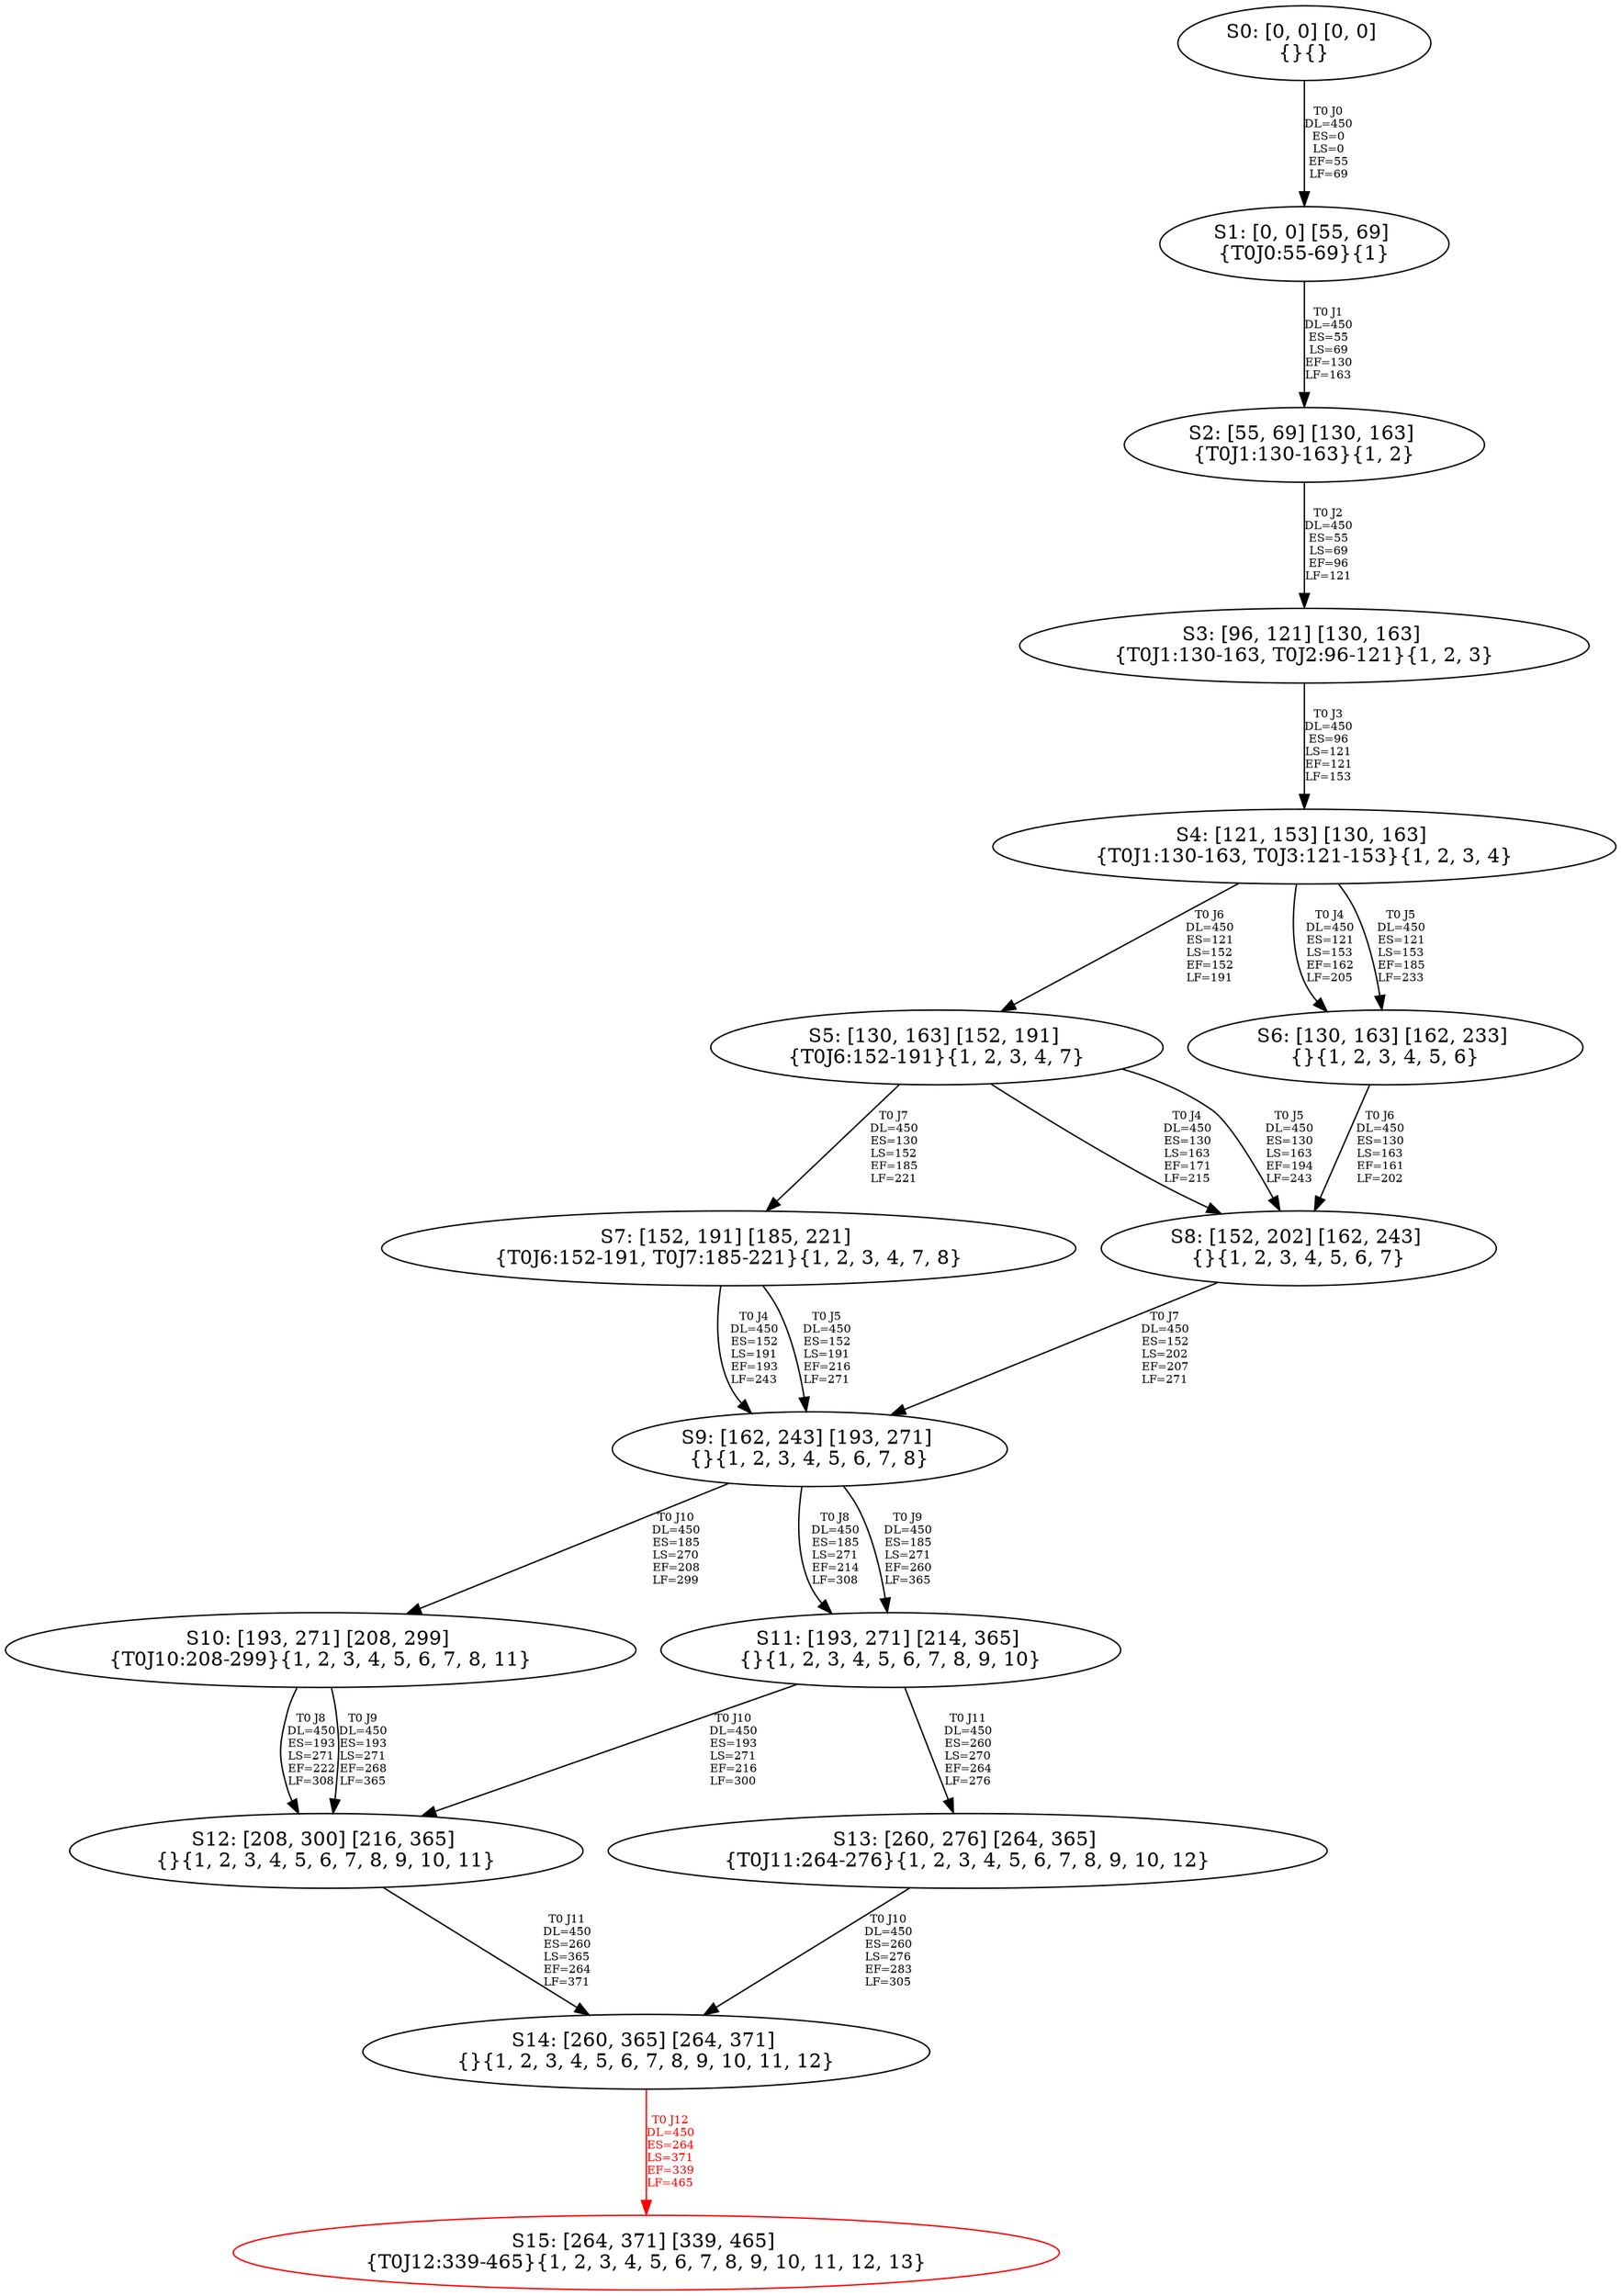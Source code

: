 digraph {
	S0[label="S0: [0, 0] [0, 0] \n{}{}"];
	S1[label="S1: [0, 0] [55, 69] \n{T0J0:55-69}{1}"];
	S2[label="S2: [55, 69] [130, 163] \n{T0J1:130-163}{1, 2}"];
	S3[label="S3: [96, 121] [130, 163] \n{T0J1:130-163, T0J2:96-121}{1, 2, 3}"];
	S4[label="S4: [121, 153] [130, 163] \n{T0J1:130-163, T0J3:121-153}{1, 2, 3, 4}"];
	S5[label="S5: [130, 163] [152, 191] \n{T0J6:152-191}{1, 2, 3, 4, 7}"];
	S6[label="S6: [130, 163] [162, 233] \n{}{1, 2, 3, 4, 5, 6}"];
	S7[label="S7: [152, 191] [185, 221] \n{T0J6:152-191, T0J7:185-221}{1, 2, 3, 4, 7, 8}"];
	S8[label="S8: [152, 202] [162, 243] \n{}{1, 2, 3, 4, 5, 6, 7}"];
	S9[label="S9: [162, 243] [193, 271] \n{}{1, 2, 3, 4, 5, 6, 7, 8}"];
	S10[label="S10: [193, 271] [208, 299] \n{T0J10:208-299}{1, 2, 3, 4, 5, 6, 7, 8, 11}"];
	S11[label="S11: [193, 271] [214, 365] \n{}{1, 2, 3, 4, 5, 6, 7, 8, 9, 10}"];
	S12[label="S12: [208, 300] [216, 365] \n{}{1, 2, 3, 4, 5, 6, 7, 8, 9, 10, 11}"];
	S13[label="S13: [260, 276] [264, 365] \n{T0J11:264-276}{1, 2, 3, 4, 5, 6, 7, 8, 9, 10, 12}"];
	S14[label="S14: [260, 365] [264, 371] \n{}{1, 2, 3, 4, 5, 6, 7, 8, 9, 10, 11, 12}"];
	S15[label="S15: [264, 371] [339, 465] \n{T0J12:339-465}{1, 2, 3, 4, 5, 6, 7, 8, 9, 10, 11, 12, 13}"];
	S0 -> S1[label="T0 J0\nDL=450\nES=0\nLS=0\nEF=55\nLF=69",fontsize=8];
	S1 -> S2[label="T0 J1\nDL=450\nES=55\nLS=69\nEF=130\nLF=163",fontsize=8];
	S2 -> S3[label="T0 J2\nDL=450\nES=55\nLS=69\nEF=96\nLF=121",fontsize=8];
	S3 -> S4[label="T0 J3\nDL=450\nES=96\nLS=121\nEF=121\nLF=153",fontsize=8];
	S4 -> S6[label="T0 J4\nDL=450\nES=121\nLS=153\nEF=162\nLF=205",fontsize=8];
	S4 -> S6[label="T0 J5\nDL=450\nES=121\nLS=153\nEF=185\nLF=233",fontsize=8];
	S4 -> S5[label="T0 J6\nDL=450\nES=121\nLS=152\nEF=152\nLF=191",fontsize=8];
	S5 -> S8[label="T0 J4\nDL=450\nES=130\nLS=163\nEF=171\nLF=215",fontsize=8];
	S5 -> S8[label="T0 J5\nDL=450\nES=130\nLS=163\nEF=194\nLF=243",fontsize=8];
	S5 -> S7[label="T0 J7\nDL=450\nES=130\nLS=152\nEF=185\nLF=221",fontsize=8];
	S6 -> S8[label="T0 J6\nDL=450\nES=130\nLS=163\nEF=161\nLF=202",fontsize=8];
	S7 -> S9[label="T0 J4\nDL=450\nES=152\nLS=191\nEF=193\nLF=243",fontsize=8];
	S7 -> S9[label="T0 J5\nDL=450\nES=152\nLS=191\nEF=216\nLF=271",fontsize=8];
	S8 -> S9[label="T0 J7\nDL=450\nES=152\nLS=202\nEF=207\nLF=271",fontsize=8];
	S9 -> S11[label="T0 J8\nDL=450\nES=185\nLS=271\nEF=214\nLF=308",fontsize=8];
	S9 -> S11[label="T0 J9\nDL=450\nES=185\nLS=271\nEF=260\nLF=365",fontsize=8];
	S9 -> S10[label="T0 J10\nDL=450\nES=185\nLS=270\nEF=208\nLF=299",fontsize=8];
	S10 -> S12[label="T0 J8\nDL=450\nES=193\nLS=271\nEF=222\nLF=308",fontsize=8];
	S10 -> S12[label="T0 J9\nDL=450\nES=193\nLS=271\nEF=268\nLF=365",fontsize=8];
	S11 -> S12[label="T0 J10\nDL=450\nES=193\nLS=271\nEF=216\nLF=300",fontsize=8];
	S11 -> S13[label="T0 J11\nDL=450\nES=260\nLS=270\nEF=264\nLF=276",fontsize=8];
	S12 -> S14[label="T0 J11\nDL=450\nES=260\nLS=365\nEF=264\nLF=371",fontsize=8];
	S13 -> S14[label="T0 J10\nDL=450\nES=260\nLS=276\nEF=283\nLF=305",fontsize=8];
	S14 -> S15[label="T0 J12\nDL=450\nES=264\nLS=371\nEF=339\nLF=465",color=Red,fontcolor=Red,fontsize=8];
S15[color=Red];
}
